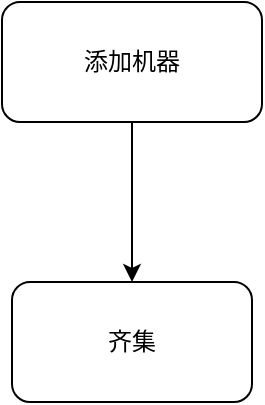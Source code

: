 <mxfile version="16.4.2" type="github">
  <diagram id="X0aPWApwCLK23YIQkhDa" name="第 1 页">
    <mxGraphModel dx="1209" dy="674" grid="1" gridSize="10" guides="1" tooltips="1" connect="1" arrows="1" fold="1" page="1" pageScale="1" pageWidth="10000" pageHeight="1169" math="0" shadow="0">
      <root>
        <mxCell id="0" />
        <mxCell id="1" parent="0" />
        <mxCell id="e--Nih_nLnsaApbE08jo-6" value="" style="edgeStyle=orthogonalEdgeStyle;rounded=0;orthogonalLoop=1;jettySize=auto;html=1;" edge="1" parent="1" source="e--Nih_nLnsaApbE08jo-2" target="e--Nih_nLnsaApbE08jo-5">
          <mxGeometry relative="1" as="geometry" />
        </mxCell>
        <mxCell id="e--Nih_nLnsaApbE08jo-2" value="添加机器" style="rounded=1;whiteSpace=wrap;html=1;" vertex="1" parent="1">
          <mxGeometry x="230" y="180" width="130" height="60" as="geometry" />
        </mxCell>
        <mxCell id="e--Nih_nLnsaApbE08jo-5" value="齐集" style="whiteSpace=wrap;html=1;rounded=1;fontFamily=Helvetica;" vertex="1" parent="1">
          <mxGeometry x="235" y="320" width="120" height="60" as="geometry" />
        </mxCell>
      </root>
    </mxGraphModel>
  </diagram>
</mxfile>
